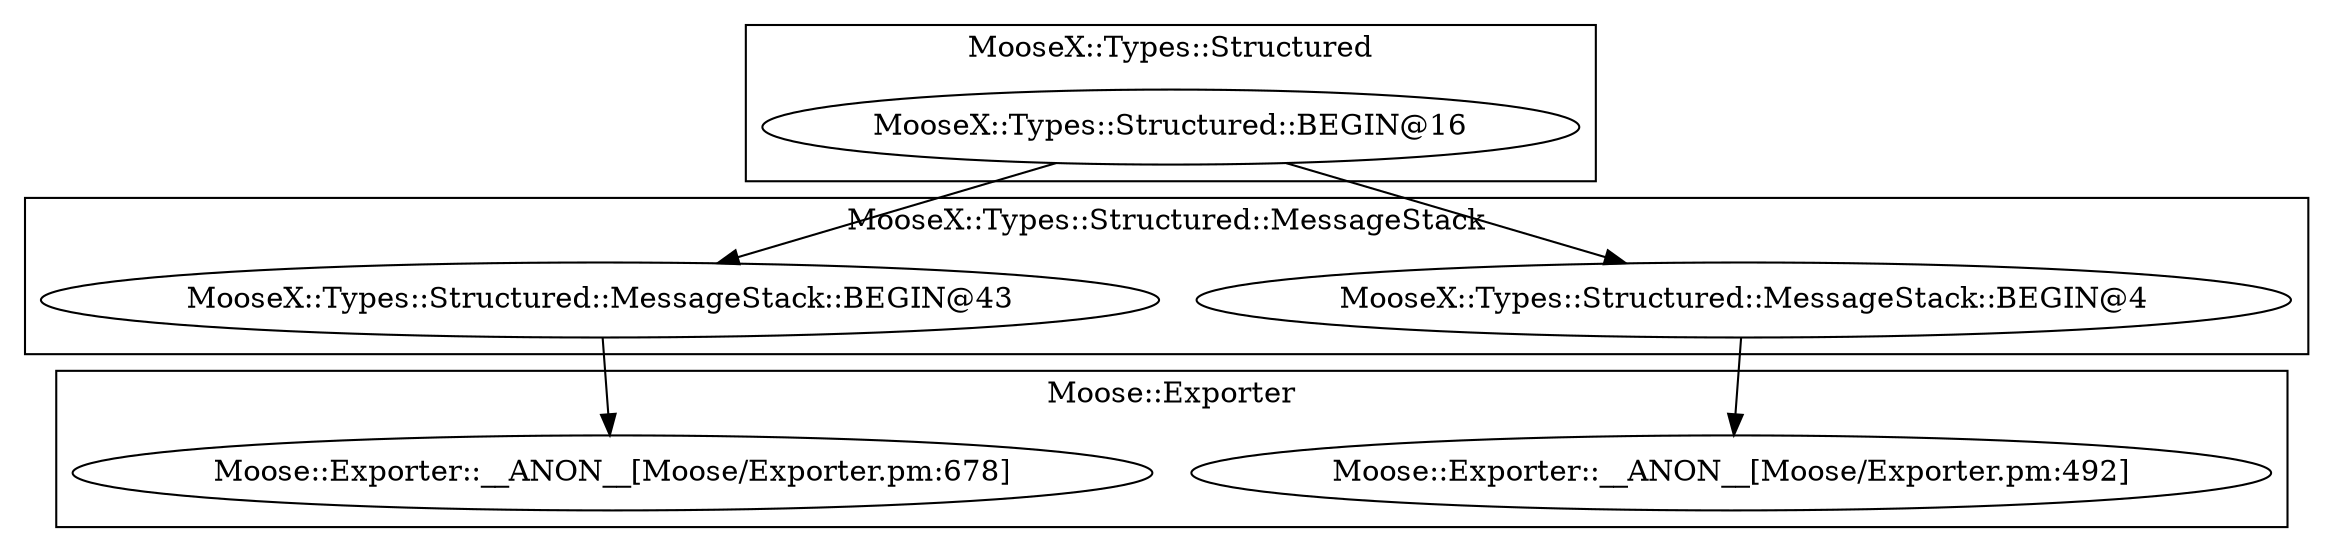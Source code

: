 digraph {
graph [overlap=false]
subgraph cluster_MooseX_Types_Structured_MessageStack {
	label="MooseX::Types::Structured::MessageStack";
	"MooseX::Types::Structured::MessageStack::BEGIN@4";
	"MooseX::Types::Structured::MessageStack::BEGIN@43";
}
subgraph cluster_Moose_Exporter {
	label="Moose::Exporter";
	"Moose::Exporter::__ANON__[Moose/Exporter.pm:492]";
	"Moose::Exporter::__ANON__[Moose/Exporter.pm:678]";
}
subgraph cluster_MooseX_Types_Structured {
	label="MooseX::Types::Structured";
	"MooseX::Types::Structured::BEGIN@16";
}
"MooseX::Types::Structured::BEGIN@16" -> "MooseX::Types::Structured::MessageStack::BEGIN@43";
"MooseX::Types::Structured::MessageStack::BEGIN@43" -> "Moose::Exporter::__ANON__[Moose/Exporter.pm:678]";
"MooseX::Types::Structured::MessageStack::BEGIN@4" -> "Moose::Exporter::__ANON__[Moose/Exporter.pm:492]";
"MooseX::Types::Structured::BEGIN@16" -> "MooseX::Types::Structured::MessageStack::BEGIN@4";
}
